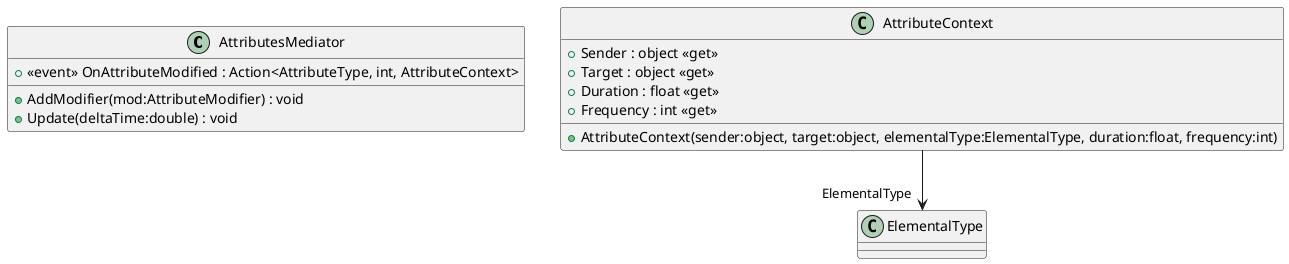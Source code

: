 @startuml
class AttributesMediator {
    +  <<event>> OnAttributeModified : Action<AttributeType, int, AttributeContext> 
    + AddModifier(mod:AttributeModifier) : void
    + Update(deltaTime:double) : void
}
class AttributeContext {
    + Sender : object <<get>>
    + Target : object <<get>>
    + Duration : float <<get>>
    + Frequency : int <<get>>
    + AttributeContext(sender:object, target:object, elementalType:ElementalType, duration:float, frequency:int)
}
AttributeContext --> "ElementalType" ElementalType
@enduml
